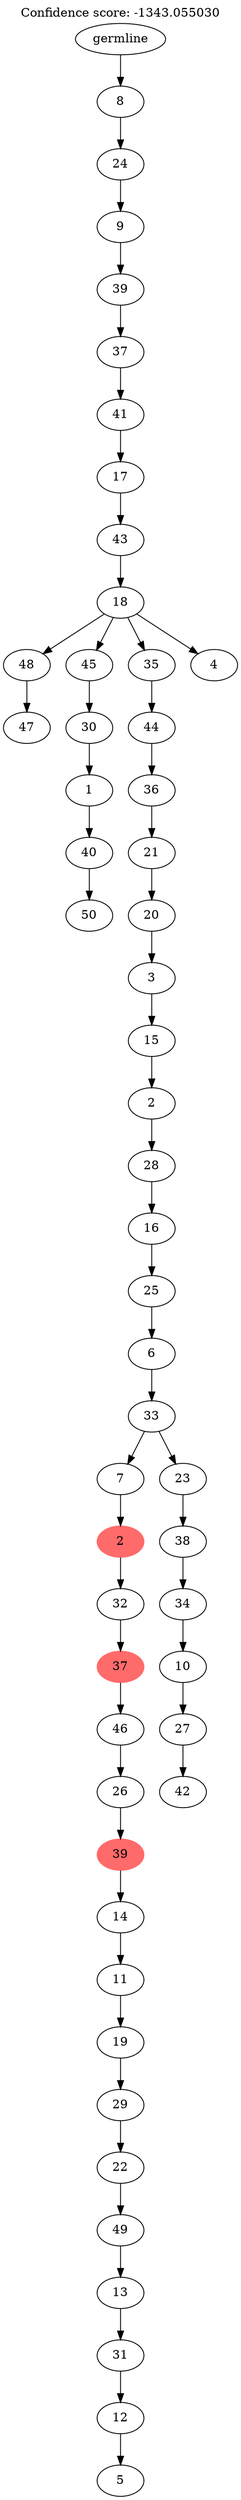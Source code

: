digraph g {
	"52" -> "53";
	"53" [label="47"];
	"50" -> "51";
	"51" [label="50"];
	"49" -> "50";
	"50" [label="40"];
	"48" -> "49";
	"49" [label="1"];
	"47" -> "48";
	"48" [label="30"];
	"45" -> "46";
	"46" [label="5"];
	"44" -> "45";
	"45" [label="12"];
	"43" -> "44";
	"44" [label="31"];
	"42" -> "43";
	"43" [label="13"];
	"41" -> "42";
	"42" [label="49"];
	"40" -> "41";
	"41" [label="22"];
	"39" -> "40";
	"40" [label="29"];
	"38" -> "39";
	"39" [label="19"];
	"37" -> "38";
	"38" [label="11"];
	"36" -> "37";
	"37" [label="14"];
	"35" -> "36";
	"36" [color=indianred1, style=filled, label="39"];
	"34" -> "35";
	"35" [label="26"];
	"33" -> "34";
	"34" [label="46"];
	"32" -> "33";
	"33" [color=indianred1, style=filled, label="37"];
	"31" -> "32";
	"32" [label="32"];
	"30" -> "31";
	"31" [color=indianred1, style=filled, label="2"];
	"28" -> "29";
	"29" [label="42"];
	"27" -> "28";
	"28" [label="27"];
	"26" -> "27";
	"27" [label="10"];
	"25" -> "26";
	"26" [label="34"];
	"24" -> "25";
	"25" [label="38"];
	"23" -> "24";
	"24" [label="23"];
	"23" -> "30";
	"30" [label="7"];
	"22" -> "23";
	"23" [label="33"];
	"21" -> "22";
	"22" [label="6"];
	"20" -> "21";
	"21" [label="25"];
	"19" -> "20";
	"20" [label="16"];
	"18" -> "19";
	"19" [label="28"];
	"17" -> "18";
	"18" [label="2"];
	"16" -> "17";
	"17" [label="15"];
	"15" -> "16";
	"16" [label="3"];
	"14" -> "15";
	"15" [label="20"];
	"13" -> "14";
	"14" [label="21"];
	"12" -> "13";
	"13" [label="36"];
	"11" -> "12";
	"12" [label="44"];
	"9" -> "10";
	"10" [label="4"];
	"9" -> "11";
	"11" [label="35"];
	"9" -> "47";
	"47" [label="45"];
	"9" -> "52";
	"52" [label="48"];
	"8" -> "9";
	"9" [label="18"];
	"7" -> "8";
	"8" [label="43"];
	"6" -> "7";
	"7" [label="17"];
	"5" -> "6";
	"6" [label="41"];
	"4" -> "5";
	"5" [label="37"];
	"3" -> "4";
	"4" [label="39"];
	"2" -> "3";
	"3" [label="9"];
	"1" -> "2";
	"2" [label="24"];
	"0" -> "1";
	"1" [label="8"];
	"0" [label="germline"];
	labelloc="t";
	label="Confidence score: -1343.055030";
}
